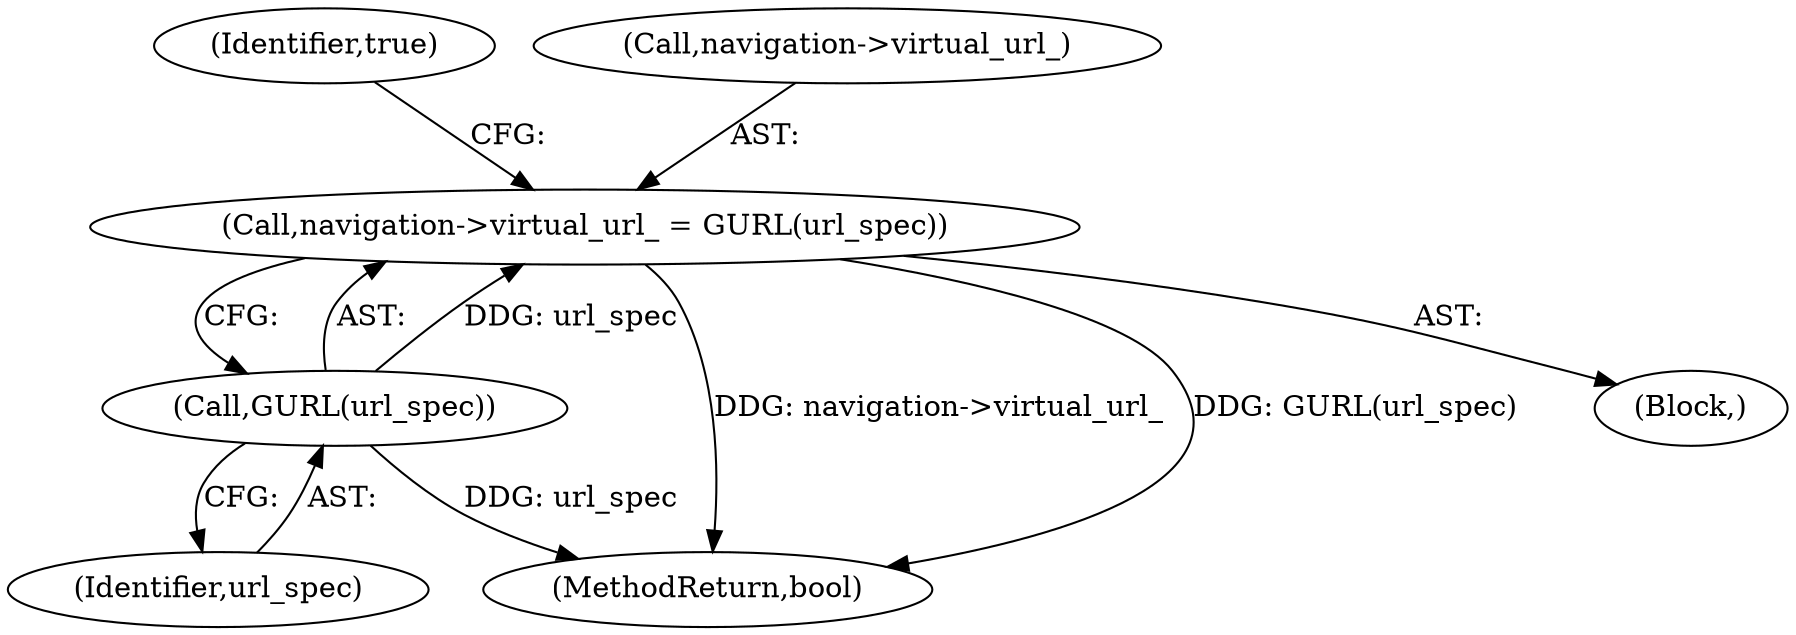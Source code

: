 digraph "0_Chrome_027429ee5abe6e2fb5e3b2b4542f0a6fe0dbc12d@pointer" {
"1000247" [label="(Call,navigation->virtual_url_ = GURL(url_spec))"];
"1000251" [label="(Call,GURL(url_spec))"];
"1000247" [label="(Call,navigation->virtual_url_ = GURL(url_spec))"];
"1000252" [label="(Identifier,url_spec)"];
"1000255" [label="(MethodReturn,bool)"];
"1000104" [label="(Block,)"];
"1000254" [label="(Identifier,true)"];
"1000251" [label="(Call,GURL(url_spec))"];
"1000248" [label="(Call,navigation->virtual_url_)"];
"1000247" -> "1000104"  [label="AST: "];
"1000247" -> "1000251"  [label="CFG: "];
"1000248" -> "1000247"  [label="AST: "];
"1000251" -> "1000247"  [label="AST: "];
"1000254" -> "1000247"  [label="CFG: "];
"1000247" -> "1000255"  [label="DDG: navigation->virtual_url_"];
"1000247" -> "1000255"  [label="DDG: GURL(url_spec)"];
"1000251" -> "1000247"  [label="DDG: url_spec"];
"1000251" -> "1000252"  [label="CFG: "];
"1000252" -> "1000251"  [label="AST: "];
"1000251" -> "1000255"  [label="DDG: url_spec"];
}
